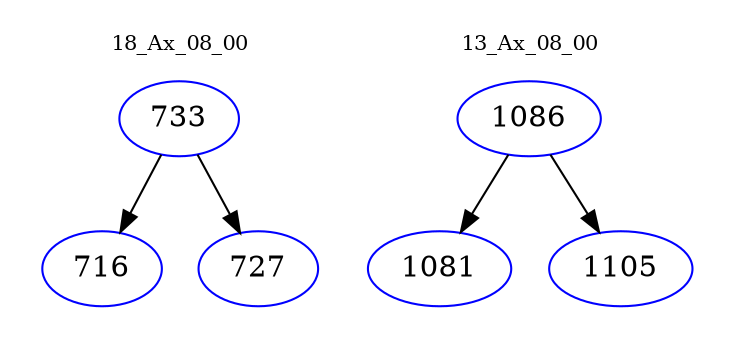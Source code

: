 digraph{
subgraph cluster_0 {
color = white
label = "18_Ax_08_00";
fontsize=10;
T0_733 [label="733", color="blue"]
T0_733 -> T0_716 [color="black"]
T0_716 [label="716", color="blue"]
T0_733 -> T0_727 [color="black"]
T0_727 [label="727", color="blue"]
}
subgraph cluster_1 {
color = white
label = "13_Ax_08_00";
fontsize=10;
T1_1086 [label="1086", color="blue"]
T1_1086 -> T1_1081 [color="black"]
T1_1081 [label="1081", color="blue"]
T1_1086 -> T1_1105 [color="black"]
T1_1105 [label="1105", color="blue"]
}
}
